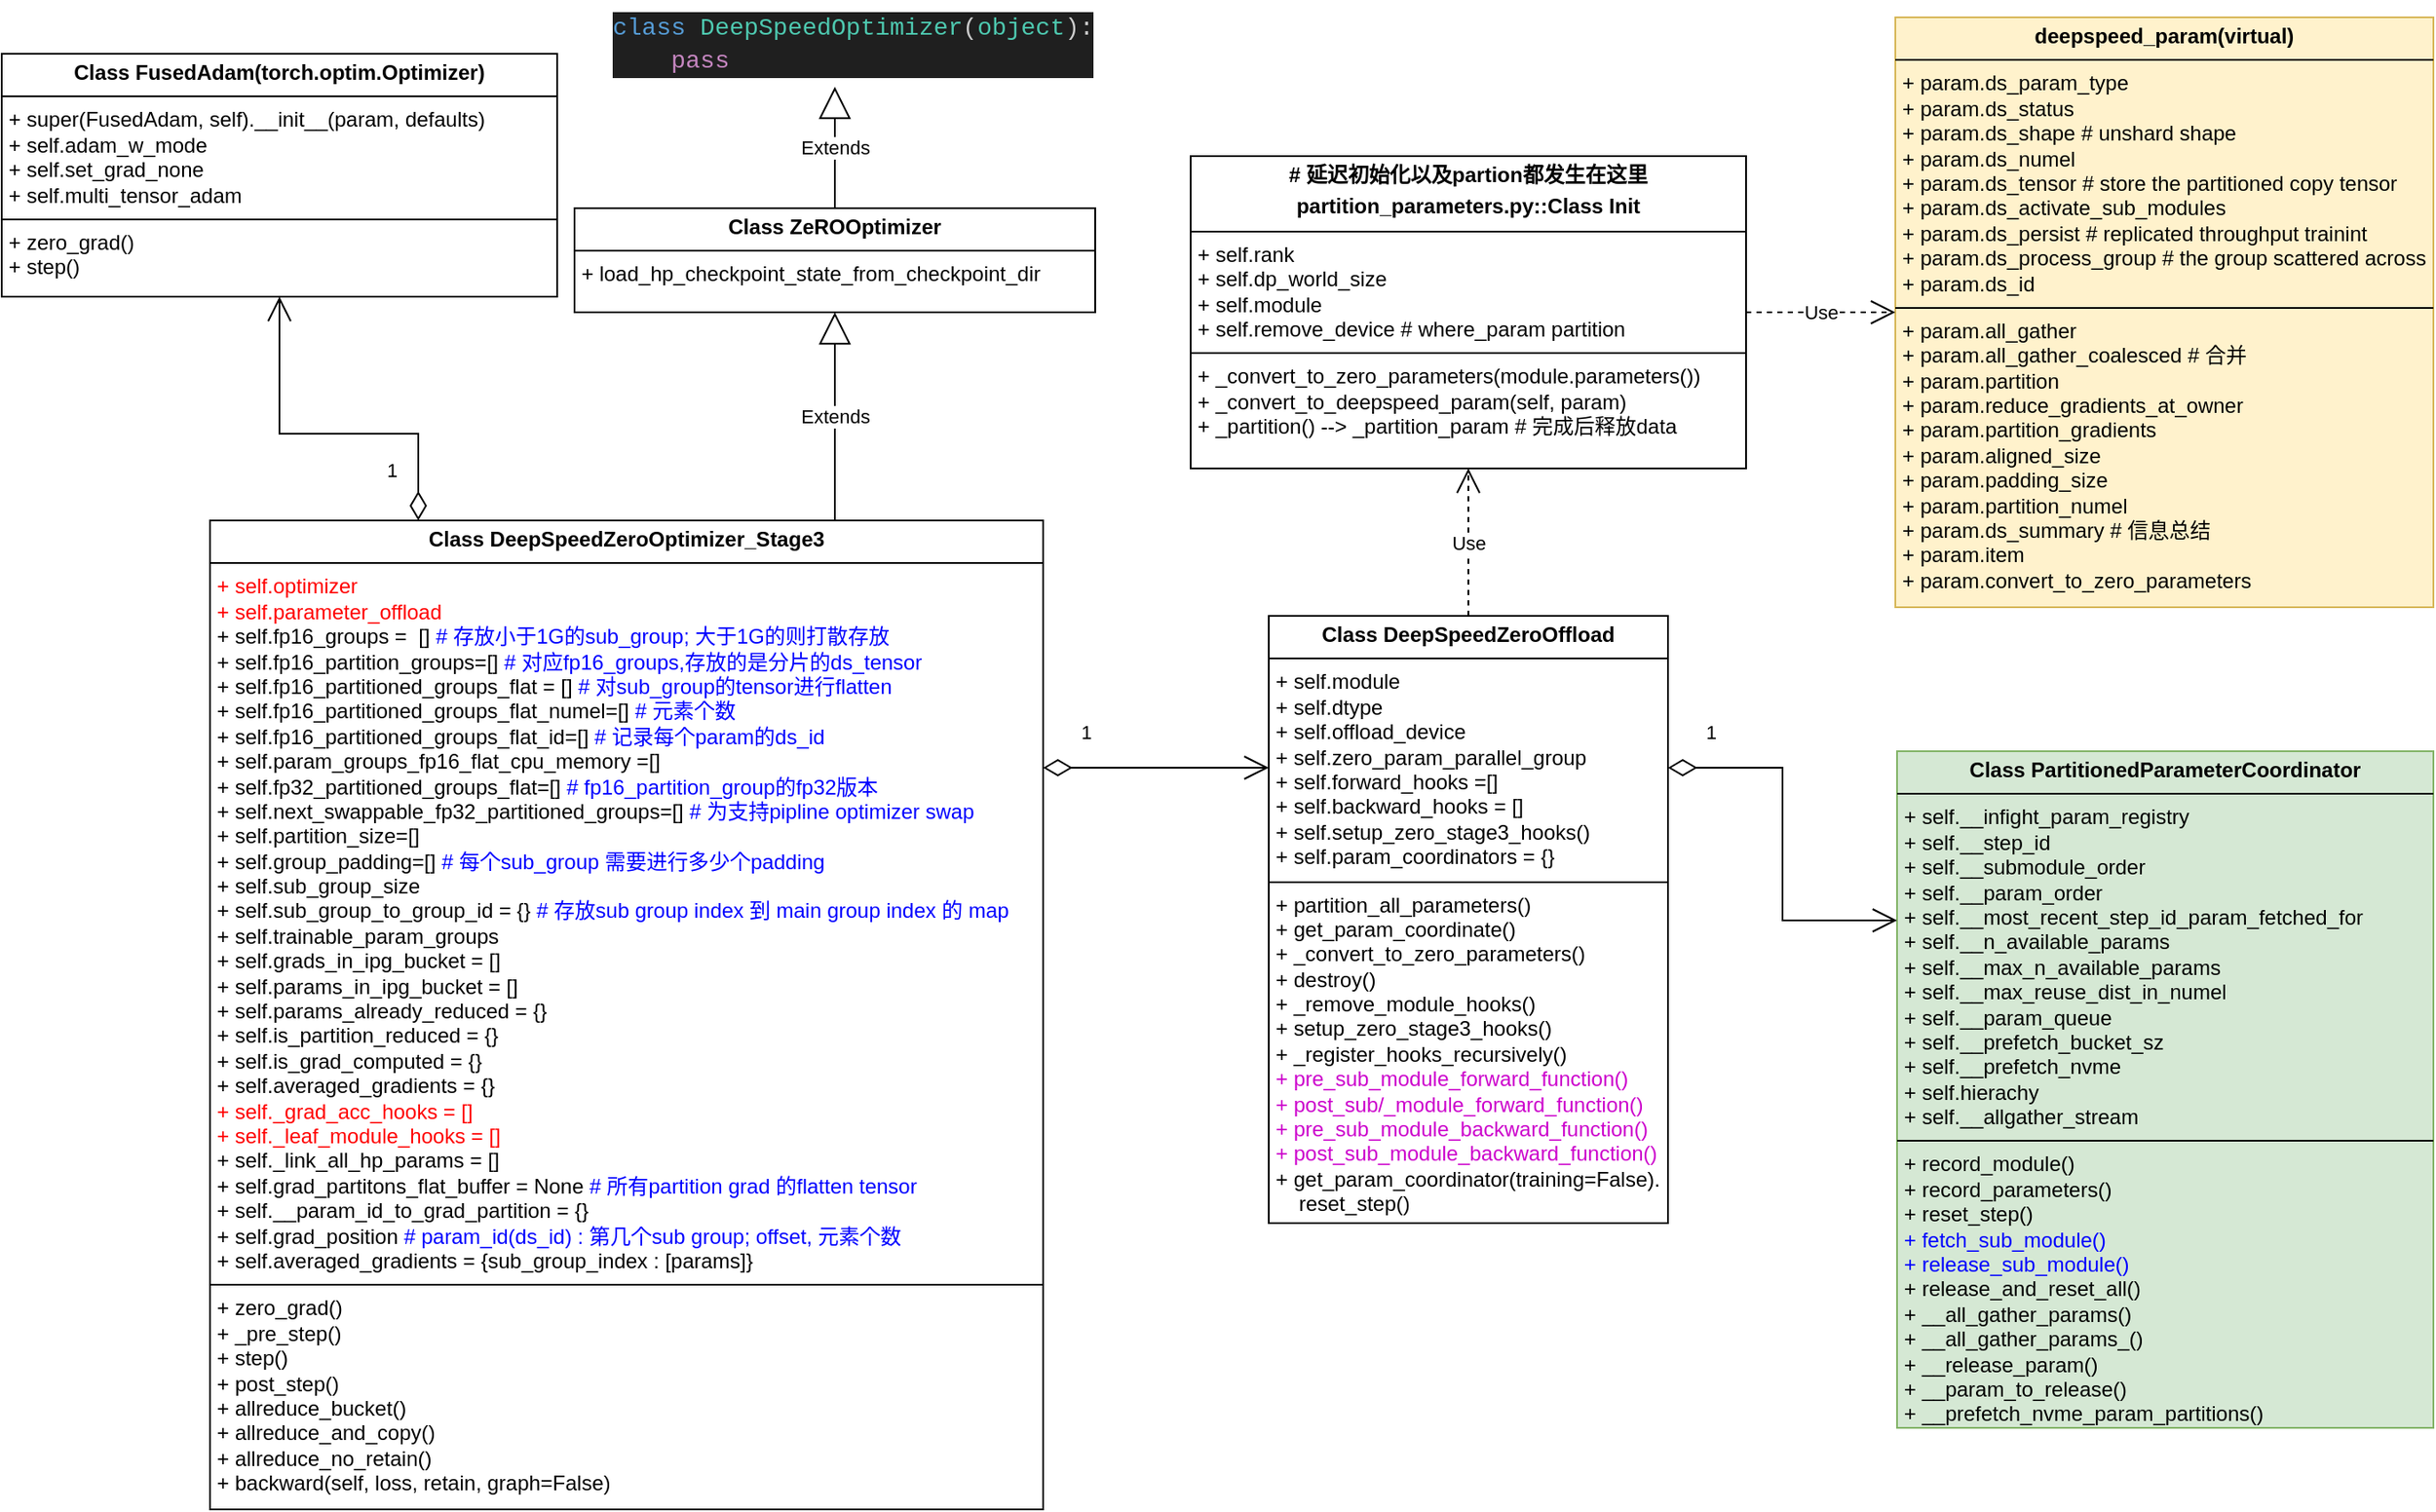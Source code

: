 <mxfile version="24.7.17">
  <diagram id="C5RBs43oDa-KdzZeNtuy" name="Page-1">
    <mxGraphModel dx="1434" dy="1663" grid="1" gridSize="10" guides="1" tooltips="1" connect="1" arrows="1" fold="1" page="1" pageScale="1" pageWidth="1169" pageHeight="827" math="0" shadow="0">
      <root>
        <mxCell id="WIyWlLk6GJQsqaUBKTNV-0" />
        <mxCell id="WIyWlLk6GJQsqaUBKTNV-1" parent="WIyWlLk6GJQsqaUBKTNV-0" />
        <mxCell id="qBEoqNIYNPTnlYcW5kXq-0" value="&lt;p style=&quot;margin:0px;margin-top:4px;text-align:center;&quot;&gt;&lt;b&gt;Class DeepSpeedZeroOptimizer_Stage3&lt;/b&gt;&lt;/p&gt;&lt;hr size=&quot;1&quot; style=&quot;border-style:solid;&quot;&gt;&lt;p style=&quot;margin:0px;margin-left:4px;&quot;&gt;&lt;font color=&quot;#ff0000&quot;&gt;+ self.optimizer&lt;/font&gt;&lt;/p&gt;&lt;p style=&quot;margin:0px;margin-left:4px;&quot;&gt;&lt;font color=&quot;#ff0000&quot;&gt;+ self.parameter_offload&lt;/font&gt;&lt;/p&gt;&lt;p style=&quot;margin:0px;margin-left:4px;&quot;&gt;+ self.fp16_groups =&amp;nbsp; [] &lt;font color=&quot;#0000ff&quot;&gt;# 存放小于1G的sub_group; 大于1G的则打散存放&lt;/font&gt;&lt;/p&gt;&lt;p style=&quot;margin:0px;margin-left:4px;&quot;&gt;+ self.fp16_partition_groups=[] &lt;font color=&quot;#0000ff&quot;&gt;# 对应fp16_groups,存放的是分片的ds_tensor&lt;/font&gt;&lt;/p&gt;&lt;p style=&quot;margin:0px;margin-left:4px;&quot;&gt;+ self.fp16_partitioned_groups_flat = []&lt;font color=&quot;#0000ff&quot;&gt; # 对sub_group的tensor进行flatten&lt;/font&gt;&lt;/p&gt;&lt;p style=&quot;margin:0px;margin-left:4px;&quot;&gt;+ self.fp16_partitioned_groups_flat_numel=[] &lt;font color=&quot;#0000ff&quot;&gt;# 元素个数&lt;/font&gt;&lt;/p&gt;&lt;p style=&quot;margin:0px;margin-left:4px;&quot;&gt;+ self.fp16_partitioned_groups_flat_id=[] &lt;font color=&quot;#0000ff&quot;&gt;# 记录每个param的ds_id&lt;/font&gt;&lt;/p&gt;&lt;p style=&quot;margin:0px;margin-left:4px;&quot;&gt;+ self.param_groups_fp16_flat_cpu_memory =[]&lt;/p&gt;&lt;p style=&quot;margin:0px;margin-left:4px;&quot;&gt;+ self.fp32_partitioned_groups_flat=[] &lt;font color=&quot;#0000ff&quot;&gt;# fp16_partition_group的fp32版本&lt;/font&gt;&lt;/p&gt;&lt;p style=&quot;margin:0px;margin-left:4px;&quot;&gt;+ self.next_swappable_fp32_partitioned_groups=[] &lt;font color=&quot;#0000ff&quot;&gt;# 为支持pipline optimizer swap&lt;/font&gt;&lt;/p&gt;&lt;p style=&quot;margin:0px;margin-left:4px;&quot;&gt;+ self.partition_size=[]&lt;/p&gt;&lt;p style=&quot;margin:0px;margin-left:4px;&quot;&gt;+ self.group_padding=[]&lt;font color=&quot;#0000ff&quot;&gt; # 每个sub_group 需要进行多少个padding&lt;/font&gt;&lt;/p&gt;&lt;p style=&quot;margin:0px;margin-left:4px;&quot;&gt;+ self.sub_group_size&lt;/p&gt;&lt;p style=&quot;margin:0px;margin-left:4px;&quot;&gt;+ self.sub_group_to_group_id = {} &lt;font color=&quot;#0000ff&quot;&gt;# 存放sub group index 到 main group index 的 map&lt;/font&gt;&lt;/p&gt;&lt;p style=&quot;margin:0px;margin-left:4px;&quot;&gt;+ self.trainable_param_groups&lt;/p&gt;&lt;p style=&quot;margin:0px;margin-left:4px;&quot;&gt;+ self.grads_in_ipg_bucket = []&lt;/p&gt;&lt;p style=&quot;margin:0px;margin-left:4px;&quot;&gt;+ self.params_in_ipg_bucket = []&lt;/p&gt;&lt;p style=&quot;margin:0px;margin-left:4px;&quot;&gt;+ self.params_already_reduced = {}&lt;/p&gt;&lt;p style=&quot;margin:0px;margin-left:4px;&quot;&gt;+ self.is_partition_reduced = {}&lt;/p&gt;&lt;p style=&quot;margin:0px;margin-left:4px;&quot;&gt;+ self.is_grad_computed = {}&lt;/p&gt;&lt;p style=&quot;margin:0px;margin-left:4px;&quot;&gt;+ self.averaged_gradients = {}&lt;/p&gt;&lt;p style=&quot;margin:0px;margin-left:4px;&quot;&gt;&lt;font color=&quot;#ff0000&quot;&gt;+ self._grad_acc_hooks = []&lt;/font&gt;&lt;/p&gt;&lt;p style=&quot;margin:0px;margin-left:4px;&quot;&gt;&lt;font color=&quot;#ff0000&quot;&gt;+ self._leaf_module_hooks = []&lt;/font&gt;&lt;/p&gt;&lt;p style=&quot;margin:0px;margin-left:4px;&quot;&gt;+ self._link_all_hp_params = []&lt;/p&gt;&lt;p style=&quot;margin:0px;margin-left:4px;&quot;&gt;+ self.grad_partitons_flat_buffer = None &lt;font color=&quot;#0000ff&quot;&gt;# 所有partition grad 的flatten tensor&lt;/font&gt;&lt;/p&gt;&lt;p style=&quot;margin:0px;margin-left:4px;&quot;&gt;+ self.__param_id_to_grad_partition = {}&lt;/p&gt;&lt;p style=&quot;margin:0px;margin-left:4px;&quot;&gt;+ self.grad_position &lt;font color=&quot;#0000ff&quot;&gt;# param_id(ds_id) : 第几个sub group; offset, 元素个数&lt;/font&gt;&lt;/p&gt;&lt;p style=&quot;margin:0px;margin-left:4px;&quot;&gt;+ self.averaged_gradients = {sub_group_index : [params]}&lt;/p&gt;&lt;hr size=&quot;1&quot; style=&quot;border-style:solid;&quot;&gt;&lt;p style=&quot;margin:0px;margin-left:4px;&quot;&gt;+ zero_grad()&lt;/p&gt;&lt;p style=&quot;margin:0px;margin-left:4px;&quot;&gt;+ _pre_step()&lt;/p&gt;&lt;p style=&quot;margin:0px;margin-left:4px;&quot;&gt;+ step()&lt;/p&gt;&lt;p style=&quot;margin:0px;margin-left:4px;&quot;&gt;+ post_step()&lt;/p&gt;&lt;p style=&quot;margin:0px;margin-left:4px;&quot;&gt;+ allreduce_bucket()&lt;/p&gt;&lt;p style=&quot;margin:0px;margin-left:4px;&quot;&gt;+ allreduce_and_copy()&lt;/p&gt;&lt;p style=&quot;margin:0px;margin-left:4px;&quot;&gt;+ allreduce_no_retain()&lt;/p&gt;&lt;p style=&quot;margin:0px;margin-left:4px;&quot;&gt;+ backward(self, loss, retain, graph=False)&lt;/p&gt;" style="verticalAlign=top;align=left;overflow=fill;html=1;whiteSpace=wrap;" parent="WIyWlLk6GJQsqaUBKTNV-1" vertex="1">
          <mxGeometry x="190" y="200" width="480" height="570" as="geometry" />
        </mxCell>
        <mxCell id="qBEoqNIYNPTnlYcW5kXq-1" value="&lt;p style=&quot;margin:0px;margin-top:4px;text-align:center;&quot;&gt;&lt;b&gt;Class FusedAdam(torch.optim.Optimizer)&lt;/b&gt;&lt;/p&gt;&lt;hr size=&quot;1&quot; style=&quot;border-style:solid;&quot;&gt;&lt;p style=&quot;margin:0px;margin-left:4px;&quot;&gt;+ super(FusedAdam, self).__init__(param, defaults)&lt;/p&gt;&lt;p style=&quot;margin:0px;margin-left:4px;&quot;&gt;+ self.adam_w_mode&lt;/p&gt;&lt;p style=&quot;margin:0px;margin-left:4px;&quot;&gt;+ self.set_grad_none&lt;/p&gt;&lt;p style=&quot;margin:0px;margin-left:4px;&quot;&gt;+ self.multi_tensor_adam&lt;/p&gt;&lt;hr size=&quot;1&quot; style=&quot;border-style:solid;&quot;&gt;&lt;p style=&quot;margin:0px;margin-left:4px;&quot;&gt;+ zero_grad()&lt;/p&gt;&lt;p style=&quot;margin:0px;margin-left:4px;&quot;&gt;+ step()&lt;/p&gt;" style="verticalAlign=top;align=left;overflow=fill;html=1;whiteSpace=wrap;" parent="WIyWlLk6GJQsqaUBKTNV-1" vertex="1">
          <mxGeometry x="70" y="-69" width="320" height="140" as="geometry" />
        </mxCell>
        <mxCell id="qBEoqNIYNPTnlYcW5kXq-6" value="1" style="endArrow=open;html=1;endSize=12;startArrow=diamondThin;startSize=14;startFill=0;edgeStyle=orthogonalEdgeStyle;align=left;verticalAlign=bottom;rounded=0;entryX=0.5;entryY=1;entryDx=0;entryDy=0;exitX=0.25;exitY=0;exitDx=0;exitDy=0;" parent="WIyWlLk6GJQsqaUBKTNV-1" source="qBEoqNIYNPTnlYcW5kXq-0" target="qBEoqNIYNPTnlYcW5kXq-1" edge="1">
          <mxGeometry x="-0.809" y="20" relative="1" as="geometry">
            <mxPoint x="200" y="130" as="sourcePoint" />
            <mxPoint x="430" y="120" as="targetPoint" />
            <mxPoint as="offset" />
            <Array as="points">
              <mxPoint x="310" y="150" />
              <mxPoint x="230" y="150" />
            </Array>
          </mxGeometry>
        </mxCell>
        <mxCell id="qBEoqNIYNPTnlYcW5kXq-7" value="&lt;p style=&quot;margin:0px;margin-top:4px;text-align:center;&quot;&gt;&lt;b&gt;Class ZeROOptimizer&lt;/b&gt;&lt;/p&gt;&lt;hr size=&quot;1&quot; style=&quot;border-style:solid;&quot;&gt;&lt;p style=&quot;margin:0px;margin-left:4px;&quot;&gt;+ load_hp_checkpoint_state_from_checkpoint_dir&lt;/p&gt;" style="verticalAlign=top;align=left;overflow=fill;html=1;whiteSpace=wrap;" parent="WIyWlLk6GJQsqaUBKTNV-1" vertex="1">
          <mxGeometry x="400" y="20" width="300" height="60" as="geometry" />
        </mxCell>
        <mxCell id="qBEoqNIYNPTnlYcW5kXq-8" value="Extends" style="endArrow=block;endSize=16;endFill=0;html=1;rounded=0;exitX=0.75;exitY=0;exitDx=0;exitDy=0;entryX=0.5;entryY=1;entryDx=0;entryDy=0;" parent="WIyWlLk6GJQsqaUBKTNV-1" source="qBEoqNIYNPTnlYcW5kXq-0" target="qBEoqNIYNPTnlYcW5kXq-7" edge="1">
          <mxGeometry width="160" relative="1" as="geometry">
            <mxPoint x="560" y="130" as="sourcePoint" />
            <mxPoint x="720" y="130" as="targetPoint" />
          </mxGeometry>
        </mxCell>
        <mxCell id="qBEoqNIYNPTnlYcW5kXq-9" value="&lt;div style=&quot;color: #cccccc;background-color: #1f1f1f;font-family: Consolas, &#39;Courier New&#39;, monospace;font-weight: normal;font-size: 14px;line-height: 19px;white-space: pre;&quot;&gt;&lt;div&gt;&lt;span style=&quot;color: #569cd6;&quot;&gt;class&lt;/span&gt;&lt;span style=&quot;color: #cccccc;&quot;&gt; &lt;/span&gt;&lt;span style=&quot;color: #4ec9b0;&quot;&gt;DeepSpeedOptimizer&lt;/span&gt;&lt;span style=&quot;color: #cccccc;&quot;&gt;(&lt;/span&gt;&lt;span style=&quot;color: #4ec9b0;&quot;&gt;object&lt;/span&gt;&lt;span style=&quot;color: #cccccc;&quot;&gt;):&lt;/span&gt;&lt;/div&gt;&lt;div&gt;&lt;span style=&quot;color: #cccccc;&quot;&gt;&amp;nbsp; &amp;nbsp; &lt;/span&gt;&lt;span style=&quot;color: #c586c0;&quot;&gt;pass&lt;/span&gt;&lt;/div&gt;&lt;/div&gt;" style="text;whiteSpace=wrap;html=1;" parent="WIyWlLk6GJQsqaUBKTNV-1" vertex="1">
          <mxGeometry x="420" y="-100" width="260" height="50" as="geometry" />
        </mxCell>
        <mxCell id="qBEoqNIYNPTnlYcW5kXq-10" value="Extends" style="endArrow=block;endSize=16;endFill=0;html=1;rounded=0;exitX=0.5;exitY=0;exitDx=0;exitDy=0;entryX=0.5;entryY=1;entryDx=0;entryDy=0;" parent="WIyWlLk6GJQsqaUBKTNV-1" source="qBEoqNIYNPTnlYcW5kXq-7" target="qBEoqNIYNPTnlYcW5kXq-9" edge="1">
          <mxGeometry width="160" relative="1" as="geometry">
            <mxPoint x="610" y="-40" as="sourcePoint" />
            <mxPoint x="770" y="-40" as="targetPoint" />
          </mxGeometry>
        </mxCell>
        <mxCell id="qBEoqNIYNPTnlYcW5kXq-11" value="&lt;p style=&quot;margin:0px;margin-top:4px;text-align:center;&quot;&gt;&lt;b&gt;Class DeepSpeedZeroOffload&lt;/b&gt;&lt;/p&gt;&lt;hr size=&quot;1&quot; style=&quot;border-style:solid;&quot;&gt;&lt;p style=&quot;margin:0px;margin-left:4px;&quot;&gt;+ self.module&lt;/p&gt;&lt;p style=&quot;margin:0px;margin-left:4px;&quot;&gt;+ self.dtype&lt;/p&gt;&lt;p style=&quot;margin:0px;margin-left:4px;&quot;&gt;+ self.offload_device&lt;/p&gt;&lt;p style=&quot;margin:0px;margin-left:4px;&quot;&gt;+ self.zero_param_parallel_group&lt;/p&gt;&lt;p style=&quot;margin:0px;margin-left:4px;&quot;&gt;+ self.forward_hooks =[]&lt;/p&gt;&lt;p style=&quot;margin:0px;margin-left:4px;&quot;&gt;+ self.backward_hooks = []&lt;/p&gt;&lt;p style=&quot;margin:0px;margin-left:4px;&quot;&gt;+ self.setup_zero_stage3_hooks()&lt;/p&gt;&lt;p style=&quot;margin:0px;margin-left:4px;&quot;&gt;+ self.param_coordinators = {}&lt;/p&gt;&lt;hr size=&quot;1&quot; style=&quot;border-style:solid;&quot;&gt;&lt;p style=&quot;margin:0px;margin-left:4px;&quot;&gt;+ partition_all_parameters()&lt;/p&gt;&lt;p style=&quot;margin:0px;margin-left:4px;&quot;&gt;+ get_param_coordinate()&lt;/p&gt;&lt;p style=&quot;margin:0px;margin-left:4px;&quot;&gt;+ _convert_to_zero_parameters()&lt;/p&gt;&lt;p style=&quot;margin:0px;margin-left:4px;&quot;&gt;+ destroy()&lt;/p&gt;&lt;p style=&quot;margin:0px;margin-left:4px;&quot;&gt;+ _remove_module_hooks()&lt;/p&gt;&lt;p style=&quot;margin:0px;margin-left:4px;&quot;&gt;+ setup_zero_stage3_hooks()&lt;/p&gt;&lt;p style=&quot;margin:0px;margin-left:4px;&quot;&gt;+ _register_hooks_recursively()&lt;/p&gt;&lt;p style=&quot;margin:0px;margin-left:4px;&quot;&gt;&lt;font color=&quot;#cc00cc&quot;&gt;+ pre_sub_module_forward_function()&lt;/font&gt;&lt;/p&gt;&lt;p style=&quot;margin:0px;margin-left:4px;&quot;&gt;&lt;font color=&quot;#cc00cc&quot;&gt;+ post_sub/_module_forward_function()&lt;/font&gt;&lt;/p&gt;&lt;p style=&quot;margin:0px;margin-left:4px;&quot;&gt;&lt;font color=&quot;#cc00cc&quot;&gt;+ pre_sub_module_backward_function()&lt;/font&gt;&lt;/p&gt;&lt;p style=&quot;margin:0px;margin-left:4px;&quot;&gt;&lt;font color=&quot;#cc00cc&quot;&gt;+ post_sub_module_backward_function()&lt;/font&gt;&lt;/p&gt;&lt;p style=&quot;margin:0px;margin-left:4px;&quot;&gt;+ get_param_coordinator(training=False).&lt;/p&gt;&lt;p style=&quot;margin:0px;margin-left:4px;&quot;&gt;&amp;nbsp; &amp;nbsp; reset_step()&lt;/p&gt;" style="verticalAlign=top;align=left;overflow=fill;html=1;whiteSpace=wrap;" parent="WIyWlLk6GJQsqaUBKTNV-1" vertex="1">
          <mxGeometry x="800" y="255" width="230" height="350" as="geometry" />
        </mxCell>
        <mxCell id="qBEoqNIYNPTnlYcW5kXq-12" value="1" style="endArrow=open;html=1;endSize=12;startArrow=diamondThin;startSize=14;startFill=0;edgeStyle=orthogonalEdgeStyle;align=left;verticalAlign=bottom;rounded=0;entryX=0;entryY=0.25;entryDx=0;entryDy=0;exitX=1;exitY=0.25;exitDx=0;exitDy=0;" parent="WIyWlLk6GJQsqaUBKTNV-1" source="qBEoqNIYNPTnlYcW5kXq-0" target="qBEoqNIYNPTnlYcW5kXq-11" edge="1">
          <mxGeometry x="-0.692" y="13" relative="1" as="geometry">
            <mxPoint x="730" y="270" as="sourcePoint" />
            <mxPoint x="870" y="140" as="targetPoint" />
            <mxPoint y="1" as="offset" />
          </mxGeometry>
        </mxCell>
        <mxCell id="qBEoqNIYNPTnlYcW5kXq-13" value="&lt;p style=&quot;margin:0px;margin-top:4px;text-align:center;&quot;&gt;&lt;b&gt;# 延迟初始化以及partion都发生在这里&lt;/b&gt;&lt;/p&gt;&lt;p style=&quot;margin:0px;margin-top:4px;text-align:center;&quot;&gt;&lt;b&gt;partition_parameters.py::Class Init&lt;/b&gt;&lt;/p&gt;&lt;hr size=&quot;1&quot; style=&quot;border-style:solid;&quot;&gt;&lt;p style=&quot;margin:0px;margin-left:4px;&quot;&gt;+ self.rank&lt;/p&gt;&lt;p style=&quot;margin:0px;margin-left:4px;&quot;&gt;+ self.dp_world_size&lt;/p&gt;&lt;p style=&quot;margin:0px;margin-left:4px;&quot;&gt;+ self.module&lt;/p&gt;&lt;p style=&quot;margin:0px;margin-left:4px;&quot;&gt;+ self.remove_device # where_param partition&lt;/p&gt;&lt;hr size=&quot;1&quot; style=&quot;border-style:solid;&quot;&gt;&lt;p style=&quot;margin:0px;margin-left:4px;&quot;&gt;+ _convert_to_zero_parameters(module.parameters())&lt;/p&gt;&lt;p style=&quot;margin:0px;margin-left:4px;&quot;&gt;+ _convert_to_deepspeed_param(self, param)&lt;/p&gt;&lt;p style=&quot;margin:0px;margin-left:4px;&quot;&gt;+ _partition() --&amp;gt; _partition_param # 完成后释放data&lt;/p&gt;" style="verticalAlign=top;align=left;overflow=fill;html=1;whiteSpace=wrap;" parent="WIyWlLk6GJQsqaUBKTNV-1" vertex="1">
          <mxGeometry x="755" y="-10" width="320" height="180" as="geometry" />
        </mxCell>
        <mxCell id="qBEoqNIYNPTnlYcW5kXq-14" value="Use" style="endArrow=open;endSize=12;dashed=1;html=1;rounded=0;exitX=0.5;exitY=0;exitDx=0;exitDy=0;entryX=0.5;entryY=1;entryDx=0;entryDy=0;" parent="WIyWlLk6GJQsqaUBKTNV-1" source="qBEoqNIYNPTnlYcW5kXq-11" target="qBEoqNIYNPTnlYcW5kXq-13" edge="1">
          <mxGeometry width="160" relative="1" as="geometry">
            <mxPoint x="890" y="200" as="sourcePoint" />
            <mxPoint x="1050" y="200" as="targetPoint" />
          </mxGeometry>
        </mxCell>
        <mxCell id="qBEoqNIYNPTnlYcW5kXq-15" value="&lt;p style=&quot;margin:0px;margin-top:4px;text-align:center;&quot;&gt;&lt;b&gt;deepspeed_param(virtual)&lt;/b&gt;&lt;/p&gt;&lt;hr size=&quot;1&quot; style=&quot;border-style:solid;&quot;&gt;&lt;p style=&quot;margin:0px;margin-left:4px;&quot;&gt;+ param.ds_param_type&lt;/p&gt;&lt;p style=&quot;margin:0px;margin-left:4px;&quot;&gt;+ param.ds_status&lt;/p&gt;&lt;p style=&quot;margin:0px;margin-left:4px;&quot;&gt;+ param.ds_shape # unshard shape&lt;/p&gt;&lt;p style=&quot;margin:0px;margin-left:4px;&quot;&gt;+ param.ds_numel&lt;/p&gt;&lt;p style=&quot;margin:0px;margin-left:4px;&quot;&gt;+ param.ds_tensor # store the partitioned copy tensor&lt;/p&gt;&lt;p style=&quot;margin:0px;margin-left:4px;&quot;&gt;+ param.ds_activate_sub_modules&lt;/p&gt;&lt;p style=&quot;margin:0px;margin-left:4px;&quot;&gt;+ param.ds_persist # replicated throughput trainint&lt;/p&gt;&lt;p style=&quot;margin:0px;margin-left:4px;&quot;&gt;+ param.ds_process_group # the group scattered across&lt;/p&gt;&lt;p style=&quot;margin:0px;margin-left:4px;&quot;&gt;+ param.ds_id&lt;/p&gt;&lt;hr size=&quot;1&quot; style=&quot;border-style:solid;&quot;&gt;&lt;p style=&quot;margin:0px;margin-left:4px;&quot;&gt;+ param.all_gather&lt;/p&gt;&lt;p style=&quot;margin:0px;margin-left:4px;&quot;&gt;+ param.all_gather_coalesced # 合并&lt;/p&gt;&lt;p style=&quot;margin:0px;margin-left:4px;&quot;&gt;+ param.partition&lt;/p&gt;&lt;p style=&quot;margin:0px;margin-left:4px;&quot;&gt;+ param.reduce_gradients_at_owner&lt;/p&gt;&lt;p style=&quot;margin:0px;margin-left:4px;&quot;&gt;+ param.partition_gradients&lt;/p&gt;&lt;p style=&quot;margin:0px;margin-left:4px;&quot;&gt;+ param.aligned_size&lt;/p&gt;&lt;p style=&quot;margin:0px;margin-left:4px;&quot;&gt;+ param.padding_size&lt;/p&gt;&lt;p style=&quot;margin:0px;margin-left:4px;&quot;&gt;+ param.partition_numel&lt;/p&gt;&lt;p style=&quot;margin:0px;margin-left:4px;&quot;&gt;+ param.ds_summary # 信息总结&lt;/p&gt;&lt;p style=&quot;margin:0px;margin-left:4px;&quot;&gt;+ param.item&lt;/p&gt;&lt;p style=&quot;margin:0px;margin-left:4px;&quot;&gt;+ param.convert_to_zero_parameters&lt;/p&gt;" style="verticalAlign=top;align=left;overflow=fill;html=1;whiteSpace=wrap;fillColor=#fff2cc;strokeColor=#d6b656;" parent="WIyWlLk6GJQsqaUBKTNV-1" vertex="1">
          <mxGeometry x="1161" y="-90" width="310" height="340" as="geometry" />
        </mxCell>
        <mxCell id="qBEoqNIYNPTnlYcW5kXq-16" value="Use" style="endArrow=open;endSize=12;dashed=1;html=1;rounded=0;exitX=1;exitY=0.5;exitDx=0;exitDy=0;entryX=0;entryY=0.5;entryDx=0;entryDy=0;" parent="WIyWlLk6GJQsqaUBKTNV-1" source="qBEoqNIYNPTnlYcW5kXq-13" target="qBEoqNIYNPTnlYcW5kXq-15" edge="1">
          <mxGeometry width="160" relative="1" as="geometry">
            <mxPoint x="1100" y="90" as="sourcePoint" />
            <mxPoint x="1260" y="90" as="targetPoint" />
          </mxGeometry>
        </mxCell>
        <mxCell id="qBEoqNIYNPTnlYcW5kXq-17" value="&lt;p style=&quot;margin:0px;margin-top:4px;text-align:center;&quot;&gt;&lt;b&gt;Class PartitionedParameterCoordinator&lt;/b&gt;&lt;/p&gt;&lt;hr size=&quot;1&quot; style=&quot;border-style:solid;&quot;&gt;&lt;p style=&quot;margin:0px;margin-left:4px;&quot;&gt;+ self.__infight_param_registry&lt;/p&gt;&lt;p style=&quot;margin:0px;margin-left:4px;&quot;&gt;+ self.__step_id&lt;/p&gt;&lt;p style=&quot;margin:0px;margin-left:4px;&quot;&gt;+ self.__submodule_order&lt;/p&gt;&lt;p style=&quot;margin:0px;margin-left:4px;&quot;&gt;+ self.__param_order&lt;/p&gt;&lt;p style=&quot;margin:0px;margin-left:4px;&quot;&gt;+ self.__most_recent_step_id_param_fetched_for&lt;/p&gt;&lt;p style=&quot;margin:0px;margin-left:4px;&quot;&gt;+ self.__n_available_params&lt;/p&gt;&lt;p style=&quot;margin:0px;margin-left:4px;&quot;&gt;+ self.__max_n_available_params&lt;/p&gt;&lt;p style=&quot;margin:0px;margin-left:4px;&quot;&gt;+ self.__max_reuse_dist_in_numel&lt;/p&gt;&lt;p style=&quot;margin:0px;margin-left:4px;&quot;&gt;+ self.__param_queue&lt;/p&gt;&lt;p style=&quot;margin:0px;margin-left:4px;&quot;&gt;+ self.__prefetch_bucket_sz&lt;/p&gt;&lt;p style=&quot;margin:0px;margin-left:4px;&quot;&gt;+ self.__prefetch_nvme&lt;/p&gt;&lt;p style=&quot;margin:0px;margin-left:4px;&quot;&gt;+ self.hierachy&lt;/p&gt;&lt;p style=&quot;margin:0px;margin-left:4px;&quot;&gt;+ self.__allgather_stream&lt;/p&gt;&lt;hr size=&quot;1&quot; style=&quot;border-style:solid;&quot;&gt;&lt;p style=&quot;margin:0px;margin-left:4px;&quot;&gt;+ record_module()&lt;/p&gt;&lt;p style=&quot;margin:0px;margin-left:4px;&quot;&gt;+ record_parameters()&lt;/p&gt;&lt;p style=&quot;margin:0px;margin-left:4px;&quot;&gt;+ reset_step()&lt;/p&gt;&lt;p style=&quot;margin:0px;margin-left:4px;&quot;&gt;&lt;font color=&quot;#0000ff&quot;&gt;+ fetch_sub_module()&lt;/font&gt;&lt;/p&gt;&lt;p style=&quot;margin:0px;margin-left:4px;&quot;&gt;&lt;font color=&quot;#0000ff&quot;&gt;+ release_sub_module()&lt;/font&gt;&lt;/p&gt;&lt;p style=&quot;margin:0px;margin-left:4px;&quot;&gt;+ release_and_reset_all()&lt;/p&gt;&lt;p style=&quot;margin:0px;margin-left:4px;&quot;&gt;+ __all_gather_params()&lt;/p&gt;&lt;p style=&quot;margin:0px;margin-left:4px;&quot;&gt;+ __all_gather_params_()&lt;/p&gt;&lt;p style=&quot;margin:0px;margin-left:4px;&quot;&gt;+ __release_param()&lt;/p&gt;&lt;p style=&quot;margin:0px;margin-left:4px;&quot;&gt;+ __param_to_release()&lt;/p&gt;&lt;p style=&quot;margin:0px;margin-left:4px;&quot;&gt;+ __prefetch_nvme_param_partitions()&lt;/p&gt;" style="verticalAlign=top;align=left;overflow=fill;html=1;whiteSpace=wrap;fillColor=#d5e8d4;strokeColor=#82b366;" parent="WIyWlLk6GJQsqaUBKTNV-1" vertex="1">
          <mxGeometry x="1162" y="333" width="309" height="390" as="geometry" />
        </mxCell>
        <mxCell id="qBEoqNIYNPTnlYcW5kXq-18" value="1" style="endArrow=open;html=1;endSize=12;startArrow=diamondThin;startSize=14;startFill=0;edgeStyle=orthogonalEdgeStyle;align=left;verticalAlign=bottom;rounded=0;exitX=1;exitY=0.25;exitDx=0;exitDy=0;entryX=0;entryY=0.25;entryDx=0;entryDy=0;" parent="WIyWlLk6GJQsqaUBKTNV-1" source="qBEoqNIYNPTnlYcW5kXq-11" target="qBEoqNIYNPTnlYcW5kXq-17" edge="1">
          <mxGeometry x="-0.818" y="13" relative="1" as="geometry">
            <mxPoint x="1060" y="350" as="sourcePoint" />
            <mxPoint x="1140" y="300" as="targetPoint" />
            <mxPoint y="1" as="offset" />
          </mxGeometry>
        </mxCell>
      </root>
    </mxGraphModel>
  </diagram>
</mxfile>
